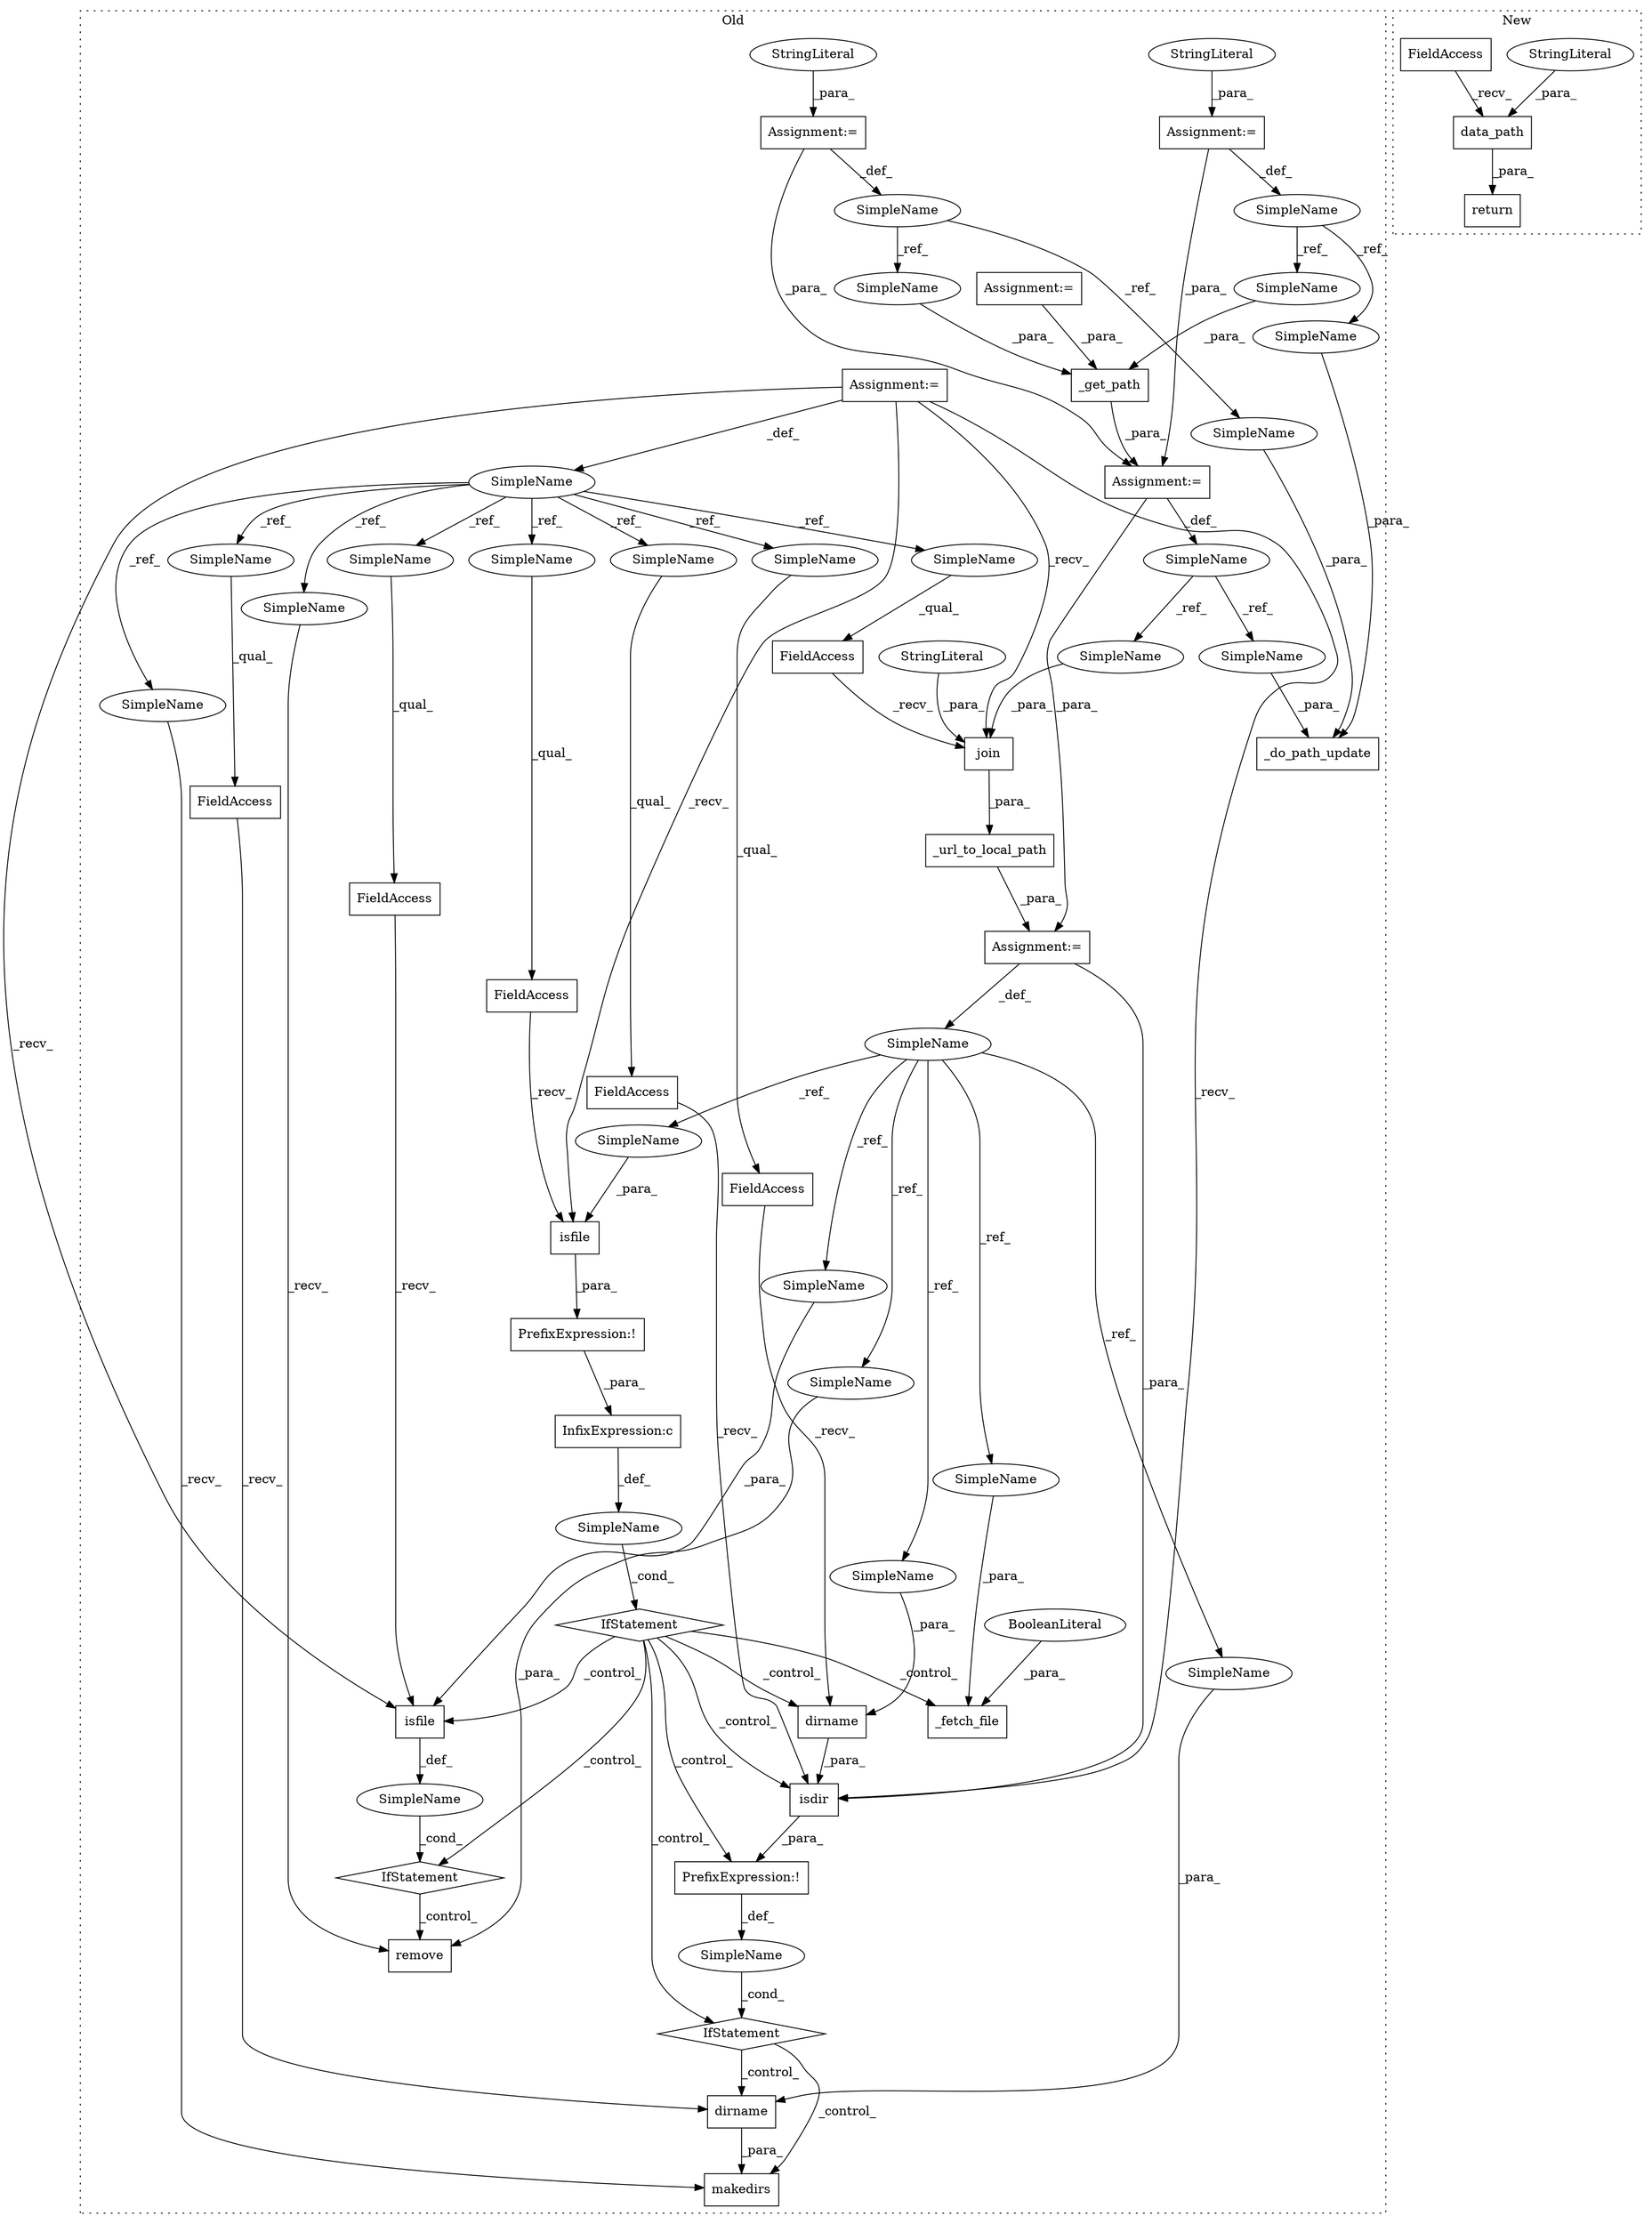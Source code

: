 digraph G {
subgraph cluster0 {
1 [label="IfStatement" a="25" s="931,979" l="4,2" shape="diamond"];
3 [label="PrefixExpression:!" a="38" s="935" l="1" shape="box"];
5 [label="Assignment:=" a="7" s="598" l="1" shape="box"];
6 [label="makedirs" a="32" s="1133,1170" l="9,1" shape="box"];
7 [label="dirname" a="32" s="1097,1116" l="8,1" shape="box"];
8 [label="remove" a="32" s="1035,1053" l="7,1" shape="box"];
9 [label="dirname" a="32" s="1150,1169" l="8,1" shape="box"];
10 [label="PrefixExpression:!" a="38" s="1074" l="1" shape="box"];
11 [label="_url_to_local_path" a="32" s="864,924" l="19,1" shape="box"];
12 [label="InfixExpression:c" a="27" s="963" l="4" shape="box"];
13 [label="SimpleName" a="42" s="479" l="2" shape="ellipse"];
14 [label="SimpleName" a="42" s="852" l="11" shape="ellipse"];
15 [label="SimpleName" a="42" s="" l="" shape="ellipse"];
16 [label="SimpleName" a="42" s="" l="" shape="ellipse"];
17 [label="StringLiteral" a="45" s="599" l="6" shape="ellipse"];
18 [label="_do_path_update" a="32" s="1233,1274" l="16,1" shape="box"];
19 [label="SimpleName" a="42" s="557" l="3" shape="ellipse"];
20 [label="_get_path" a="32" s="616,639" l="10,1" shape="box"];
21 [label="SimpleName" a="42" s="594" l="4" shape="ellipse"];
22 [label="_fetch_file" a="32" s="1187,1220" l="12,1" shape="box"];
23 [label="BooleanLiteral" a="9" s="1215" l="5" shape="ellipse"];
24 [label="SimpleName" a="42" s="" l="" shape="ellipse"];
25 [label="IfStatement" a="25" s="989,1020" l="4,2" shape="diamond"];
26 [label="FieldAccess" a="22" s="1089" l="7" shape="box"];
28 [label="FieldAccess" a="22" s="1142" l="7" shape="box"];
29 [label="FieldAccess" a="22" s="1075" l="7" shape="box"];
30 [label="FieldAccess" a="22" s="936" l="7" shape="box"];
31 [label="FieldAccess" a="22" s="887" l="7" shape="box"];
32 [label="FieldAccess" a="22" s="993" l="7" shape="box"];
33 [label="isfile" a="32" s="944,962" l="7,1" shape="box"];
34 [label="IfStatement" a="25" s="1070,1118" l="4,2" shape="diamond"];
35 [label="isfile" a="32" s="1001,1019" l="7,1" shape="box"];
36 [label="SimpleName" a="42" s="611" l="4" shape="ellipse"];
37 [label="join" a="32" s="895,923" l="5,1" shape="box"];
38 [label="StringLiteral" a="45" s="905" l="18" shape="ellipse"];
39 [label="Assignment:=" a="7" s="560" l="1" shape="box"];
40 [label="StringLiteral" a="45" s="561" l="27" shape="ellipse"];
41 [label="Assignment:=" a="7" s="479" l="2" shape="box"];
42 [label="Assignment:=" a="7" s="863" l="1" shape="box"];
43 [label="Assignment:=" a="7" s="465" l="4" shape="box"];
44 [label="Assignment:=" a="7" s="615" l="1" shape="box"];
45 [label="isdir" a="32" s="1083,1117" l="6,1" shape="box"];
47 [label="SimpleName" a="42" s="900" l="4" shape="ellipse"];
48 [label="SimpleName" a="42" s="1249" l="4" shape="ellipse"];
49 [label="SimpleName" a="42" s="1266" l="3" shape="ellipse"];
50 [label="SimpleName" a="42" s="631" l="3" shape="ellipse"];
51 [label="SimpleName" a="42" s="887" l="2" shape="ellipse"];
52 [label="SimpleName" a="42" s="993" l="2" shape="ellipse"];
53 [label="SimpleName" a="42" s="1130" l="2" shape="ellipse"];
54 [label="SimpleName" a="42" s="1032" l="2" shape="ellipse"];
55 [label="SimpleName" a="42" s="1075" l="2" shape="ellipse"];
56 [label="SimpleName" a="42" s="1142" l="2" shape="ellipse"];
57 [label="SimpleName" a="42" s="936" l="2" shape="ellipse"];
58 [label="SimpleName" a="42" s="1089" l="2" shape="ellipse"];
59 [label="SimpleName" a="42" s="1270" l="4" shape="ellipse"];
60 [label="SimpleName" a="42" s="635" l="4" shape="ellipse"];
61 [label="SimpleName" a="42" s="1008" l="11" shape="ellipse"];
62 [label="SimpleName" a="42" s="1203" l="11" shape="ellipse"];
63 [label="SimpleName" a="42" s="1105" l="11" shape="ellipse"];
64 [label="SimpleName" a="42" s="1042" l="11" shape="ellipse"];
65 [label="SimpleName" a="42" s="1158" l="11" shape="ellipse"];
66 [label="SimpleName" a="42" s="951" l="11" shape="ellipse"];
label = "Old";
style="dotted";
}
subgraph cluster1 {
2 [label="data_path" a="32" s="584,645" l="10,1" shape="box"];
4 [label="StringLiteral" a="45" s="598" l="9" shape="ellipse"];
27 [label="FieldAccess" a="22" s="560" l="5" shape="box"];
46 [label="return" a="41" s="553" l="7" shape="box"];
label = "New";
style="dotted";
}
1 -> 34 [label="_control_"];
1 -> 25 [label="_control_"];
1 -> 22 [label="_control_"];
1 -> 7 [label="_control_"];
1 -> 35 [label="_control_"];
1 -> 45 [label="_control_"];
1 -> 10 [label="_control_"];
2 -> 46 [label="_para_"];
3 -> 12 [label="_para_"];
4 -> 2 [label="_para_"];
5 -> 21 [label="_def_"];
5 -> 44 [label="_para_"];
7 -> 45 [label="_para_"];
9 -> 6 [label="_para_"];
10 -> 16 [label="_def_"];
11 -> 42 [label="_para_"];
12 -> 15 [label="_def_"];
13 -> 54 [label="_ref_"];
13 -> 58 [label="_ref_"];
13 -> 52 [label="_ref_"];
13 -> 51 [label="_ref_"];
13 -> 55 [label="_ref_"];
13 -> 57 [label="_ref_"];
13 -> 56 [label="_ref_"];
13 -> 53 [label="_ref_"];
14 -> 64 [label="_ref_"];
14 -> 65 [label="_ref_"];
14 -> 63 [label="_ref_"];
14 -> 62 [label="_ref_"];
14 -> 61 [label="_ref_"];
14 -> 66 [label="_ref_"];
15 -> 1 [label="_cond_"];
16 -> 34 [label="_cond_"];
17 -> 5 [label="_para_"];
19 -> 49 [label="_ref_"];
19 -> 50 [label="_ref_"];
20 -> 44 [label="_para_"];
21 -> 60 [label="_ref_"];
21 -> 59 [label="_ref_"];
23 -> 22 [label="_para_"];
24 -> 25 [label="_cond_"];
25 -> 8 [label="_control_"];
26 -> 7 [label="_recv_"];
27 -> 2 [label="_recv_"];
28 -> 9 [label="_recv_"];
29 -> 45 [label="_recv_"];
30 -> 33 [label="_recv_"];
31 -> 37 [label="_recv_"];
32 -> 35 [label="_recv_"];
33 -> 3 [label="_para_"];
34 -> 9 [label="_control_"];
34 -> 6 [label="_control_"];
35 -> 24 [label="_def_"];
36 -> 47 [label="_ref_"];
36 -> 48 [label="_ref_"];
37 -> 11 [label="_para_"];
38 -> 37 [label="_para_"];
39 -> 19 [label="_def_"];
39 -> 44 [label="_para_"];
40 -> 39 [label="_para_"];
41 -> 13 [label="_def_"];
41 -> 45 [label="_recv_"];
41 -> 37 [label="_recv_"];
41 -> 33 [label="_recv_"];
41 -> 35 [label="_recv_"];
42 -> 14 [label="_def_"];
42 -> 45 [label="_para_"];
43 -> 20 [label="_para_"];
44 -> 36 [label="_def_"];
44 -> 42 [label="_para_"];
45 -> 10 [label="_para_"];
47 -> 37 [label="_para_"];
48 -> 18 [label="_para_"];
49 -> 18 [label="_para_"];
50 -> 20 [label="_para_"];
51 -> 31 [label="_qual_"];
52 -> 32 [label="_qual_"];
53 -> 6 [label="_recv_"];
54 -> 8 [label="_recv_"];
55 -> 29 [label="_qual_"];
56 -> 28 [label="_qual_"];
57 -> 30 [label="_qual_"];
58 -> 26 [label="_qual_"];
59 -> 18 [label="_para_"];
60 -> 20 [label="_para_"];
61 -> 35 [label="_para_"];
62 -> 22 [label="_para_"];
63 -> 7 [label="_para_"];
64 -> 8 [label="_para_"];
65 -> 9 [label="_para_"];
66 -> 33 [label="_para_"];
}